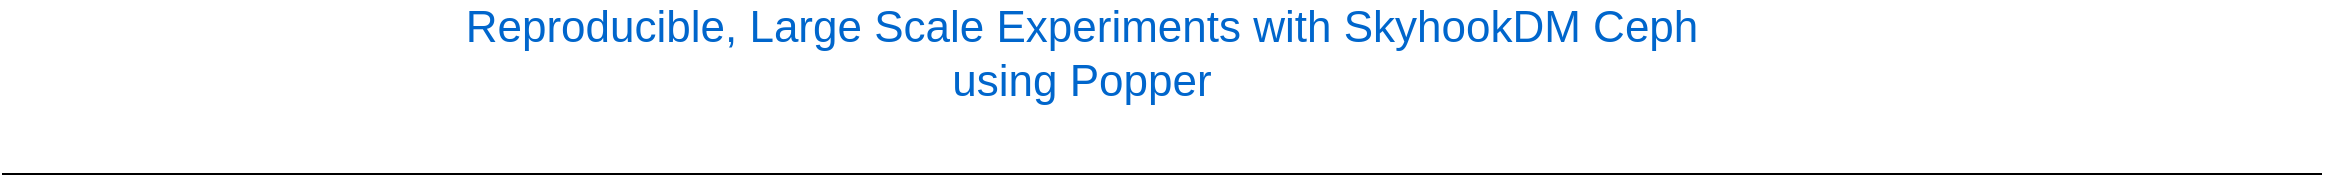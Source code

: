 <mxfile version="13.6.6" type="github">
  <diagram id="dcP60B0NoK9WWwO6IKdQ" name="Page-1">
    <mxGraphModel dx="1113" dy="1332" grid="1" gridSize="10" guides="1" tooltips="1" connect="1" arrows="1" fold="1" page="1" pageScale="1" pageWidth="1169" pageHeight="827" math="0" shadow="0">
      <root>
        <mxCell id="0" />
        <mxCell id="1" parent="0" />
        <mxCell id="TLtv2jbyTkEXlZUa4dDv-1" value="&lt;font style=&quot;font-size: 22px&quot; color=&quot;#0066cc&quot;&gt;Reproducible, Large Scale Experiments with SkyhookDM Ceph using Popper&lt;/font&gt;" style="text;html=1;strokeColor=none;fillColor=none;align=center;verticalAlign=middle;whiteSpace=wrap;rounded=0;" vertex="1" parent="1">
          <mxGeometry x="210" y="-790" width="670" height="20" as="geometry" />
        </mxCell>
        <mxCell id="TLtv2jbyTkEXlZUa4dDv-2" value="" style="endArrow=none;html=1;" edge="1" parent="1">
          <mxGeometry width="50" height="50" relative="1" as="geometry">
            <mxPoint x="5" y="-720" as="sourcePoint" />
            <mxPoint x="1165" y="-720" as="targetPoint" />
          </mxGeometry>
        </mxCell>
      </root>
    </mxGraphModel>
  </diagram>
</mxfile>
